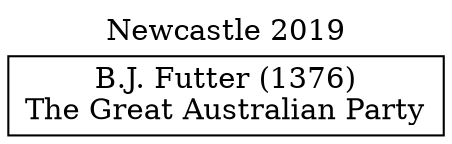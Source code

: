 // House preference flow
digraph "B.J. Futter (1376)_Newcastle_2019" {
	graph [label="Newcastle 2019" labelloc=t mclimit=10]
	node [shape=box]
	"B.J. Futter (1376)" [label="B.J. Futter (1376)
The Great Australian Party"]
}
